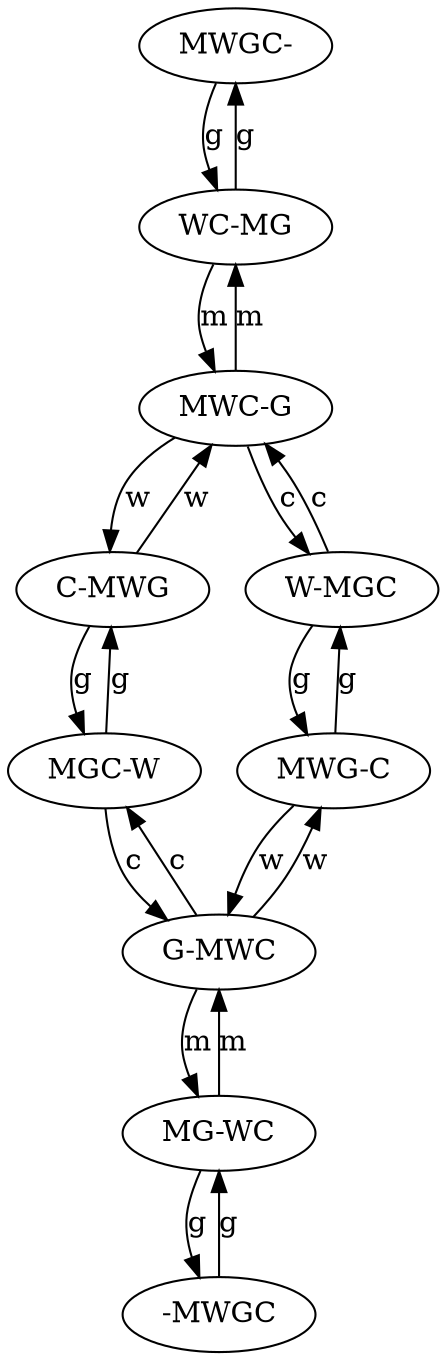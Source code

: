 digraph g {
"start" [ label = "MWGC-" ];
"n1" [ label = "WC-MG" ];
"n2" [ label = "MWC-G" ];
"n3" [ label = "C-MWG" ];
"n4" [ label = "W-MGC" ];
"n5" [ label = "MGC-W" ];
"n6" [ label = "MWG-C" ];
"n7" [ label = "G-MWC" ];
"n8" [ label = "MG-WC" ];
"n9" [ label = "-MWGC" ];
"start" -> "n1" [ label = "g" ];
"n1" -> "start" [ label = "g" ];
subgraph l { rank = same; "n3" "n4" }
subgraph r { rank = same; "n5" "n6" }
"n1" -> "n2" [ label = "m" ];
"n2" -> "n1" [ label = "m" ];
"n2" -> "n3" [ label = "w" ];
"n3" -> "n2" [ label = "w" ];
"n2" -> "n4" [ label = "c" ];
"n4" -> "n2" [ label = "c" ];
"n3" -> "n5" [ label = "g" ];
"n5" -> "n3" [ label = "g" ];
"n4" -> "n6" [ label = "g" ];
"n6" -> "n4" [ label = "g" ];
"n5" -> "n7" [ label = "c" ];
"n7" -> "n5" [ label = "c" ];
"n6" -> "n7" [ label = "w" ];
"n7" -> "n6" [ label = "w" ];
"n7" -> "n8" [ label = "m" ];
"n8" -> "n7" [ label = "m" ];
"n8" -> "n9" [ label = "g" ];
"n9" -> "n8" [ label = "g" ];
}
